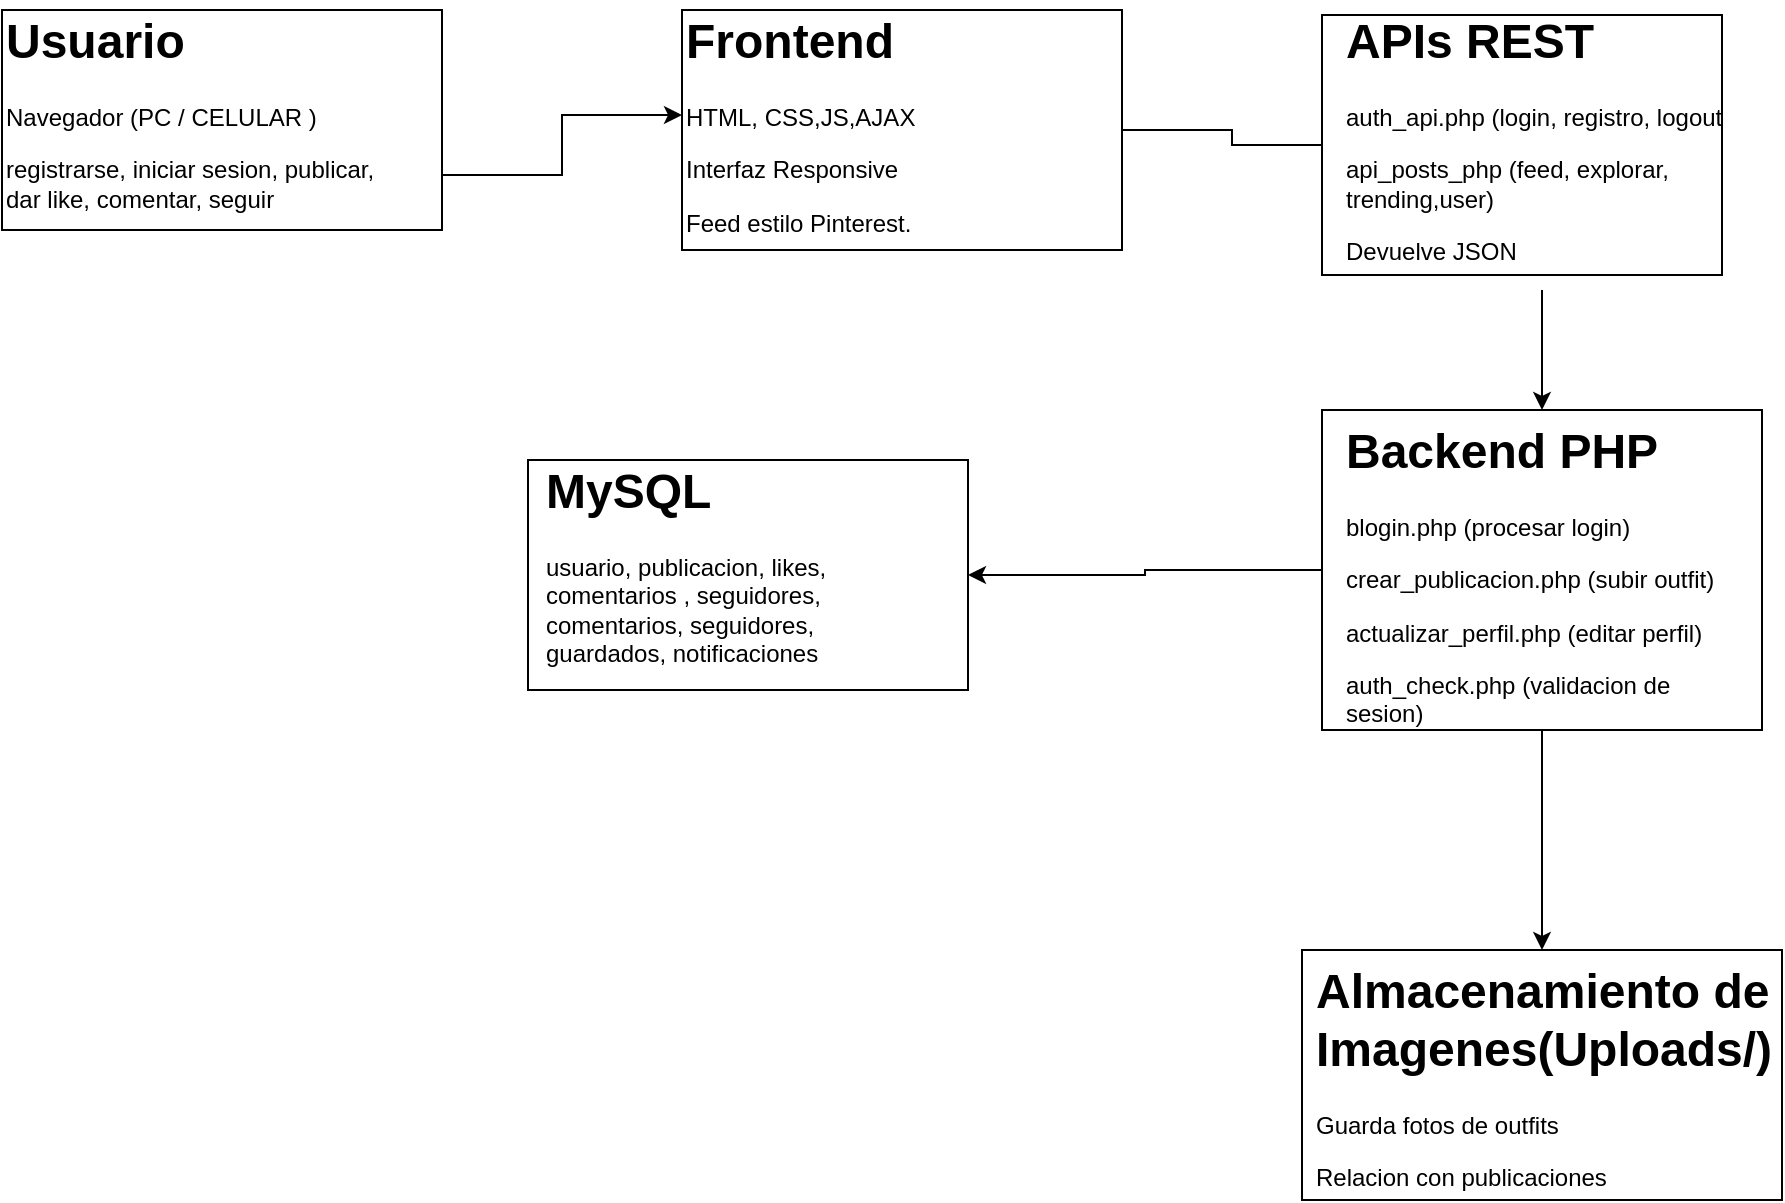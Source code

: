 <mxfile version="28.2.5">
  <diagram name="Página-1" id="A0YmeqMfOM-dBmphiVGb">
    <mxGraphModel dx="1216" dy="671" grid="1" gridSize="10" guides="1" tooltips="1" connect="1" arrows="1" fold="1" page="1" pageScale="1" pageWidth="827" pageHeight="1169" math="0" shadow="0">
      <root>
        <mxCell id="0" />
        <mxCell id="1" parent="0" />
        <mxCell id="MJFcQJ6GB2hQAnDKke2d-32" style="edgeStyle=orthogonalEdgeStyle;rounded=0;orthogonalLoop=1;jettySize=auto;html=1;exitX=1;exitY=0.75;exitDx=0;exitDy=0;entryX=0;entryY=0.5;entryDx=0;entryDy=0;" edge="1" parent="1" source="MJFcQJ6GB2hQAnDKke2d-12" target="MJFcQJ6GB2hQAnDKke2d-17">
          <mxGeometry relative="1" as="geometry" />
        </mxCell>
        <mxCell id="MJFcQJ6GB2hQAnDKke2d-12" value="" style="rounded=0;whiteSpace=wrap;html=1;" vertex="1" parent="1">
          <mxGeometry x="40" y="40" width="220" height="110" as="geometry" />
        </mxCell>
        <mxCell id="MJFcQJ6GB2hQAnDKke2d-15" value="&lt;h1 style=&quot;margin-top: 0px;&quot;&gt;Usuario&lt;/h1&gt;&lt;p&gt;Navegador (PC / CELULAR )&lt;/p&gt;&lt;p&gt;registrarse, iniciar sesion, publicar, dar like, comentar, seguir&lt;/p&gt;" style="text;html=1;whiteSpace=wrap;overflow=hidden;rounded=0;" vertex="1" parent="1">
          <mxGeometry x="40" y="35" width="190" height="120" as="geometry" />
        </mxCell>
        <mxCell id="MJFcQJ6GB2hQAnDKke2d-33" style="edgeStyle=orthogonalEdgeStyle;rounded=0;orthogonalLoop=1;jettySize=auto;html=1;exitX=1;exitY=0.5;exitDx=0;exitDy=0;entryX=0;entryY=0.5;entryDx=0;entryDy=0;" edge="1" parent="1" source="MJFcQJ6GB2hQAnDKke2d-16" target="MJFcQJ6GB2hQAnDKke2d-21">
          <mxGeometry relative="1" as="geometry" />
        </mxCell>
        <mxCell id="MJFcQJ6GB2hQAnDKke2d-16" value="" style="rounded=0;whiteSpace=wrap;html=1;" vertex="1" parent="1">
          <mxGeometry x="380" y="40" width="220" height="120" as="geometry" />
        </mxCell>
        <mxCell id="MJFcQJ6GB2hQAnDKke2d-17" value="&lt;h1 style=&quot;margin-top: 0px;&quot;&gt;Frontend&lt;/h1&gt;&lt;p&gt;HTML, CSS,JS,AJAX&lt;/p&gt;&lt;p&gt;Interfaz Responsive&lt;/p&gt;&lt;p&gt;Feed estilo Pinterest.&lt;/p&gt;" style="text;html=1;whiteSpace=wrap;overflow=hidden;rounded=0;" vertex="1" parent="1">
          <mxGeometry x="380" y="35" width="195" height="115" as="geometry" />
        </mxCell>
        <mxCell id="MJFcQJ6GB2hQAnDKke2d-19" value="" style="rounded=0;whiteSpace=wrap;html=1;" vertex="1" parent="1">
          <mxGeometry x="700" y="42.5" width="200" height="130" as="geometry" />
        </mxCell>
        <mxCell id="MJFcQJ6GB2hQAnDKke2d-25" style="edgeStyle=orthogonalEdgeStyle;rounded=0;orthogonalLoop=1;jettySize=auto;html=1;exitX=0.5;exitY=1;exitDx=0;exitDy=0;" edge="1" parent="1" source="MJFcQJ6GB2hQAnDKke2d-21" target="MJFcQJ6GB2hQAnDKke2d-23">
          <mxGeometry relative="1" as="geometry" />
        </mxCell>
        <mxCell id="MJFcQJ6GB2hQAnDKke2d-21" value="&lt;h1 style=&quot;margin-top: 0px;&quot;&gt;APIs REST&lt;/h1&gt;&lt;p&gt;auth_api.php (login, registro, logout&lt;/p&gt;&lt;p&gt;api_posts_php (feed, explorar, trending,user)&lt;/p&gt;&lt;p&gt;Devuelve JSON&lt;/p&gt;&lt;p&gt;&lt;br&gt;&lt;/p&gt;" style="text;html=1;whiteSpace=wrap;overflow=hidden;rounded=0;" vertex="1" parent="1">
          <mxGeometry x="710" y="35" width="200" height="145" as="geometry" />
        </mxCell>
        <mxCell id="MJFcQJ6GB2hQAnDKke2d-34" style="edgeStyle=orthogonalEdgeStyle;rounded=0;orthogonalLoop=1;jettySize=auto;html=1;exitX=0;exitY=0.5;exitDx=0;exitDy=0;entryX=1;entryY=0.5;entryDx=0;entryDy=0;" edge="1" parent="1" source="MJFcQJ6GB2hQAnDKke2d-22" target="MJFcQJ6GB2hQAnDKke2d-24">
          <mxGeometry relative="1" as="geometry" />
        </mxCell>
        <mxCell id="MJFcQJ6GB2hQAnDKke2d-22" value="" style="rounded=0;whiteSpace=wrap;html=1;" vertex="1" parent="1">
          <mxGeometry x="700" y="240" width="220" height="160" as="geometry" />
        </mxCell>
        <mxCell id="MJFcQJ6GB2hQAnDKke2d-30" style="edgeStyle=orthogonalEdgeStyle;rounded=0;orthogonalLoop=1;jettySize=auto;html=1;exitX=0.5;exitY=1;exitDx=0;exitDy=0;" edge="1" parent="1" source="MJFcQJ6GB2hQAnDKke2d-23" target="MJFcQJ6GB2hQAnDKke2d-28">
          <mxGeometry relative="1" as="geometry" />
        </mxCell>
        <mxCell id="MJFcQJ6GB2hQAnDKke2d-23" value="&lt;h1 style=&quot;margin-top: 0px;&quot;&gt;Backend PHP&lt;/h1&gt;&lt;p&gt;blogin.php (procesar login)&lt;/p&gt;&lt;p&gt;crear_publicacion.php (subir outfit)&lt;/p&gt;&lt;p&gt;actualizar_perfil.php (editar perfil)&lt;/p&gt;&lt;p&gt;auth_check.php (validacion de sesion)&lt;/p&gt;&lt;p&gt;&lt;br&gt;&lt;/p&gt;" style="text;html=1;whiteSpace=wrap;overflow=hidden;rounded=0;" vertex="1" parent="1">
          <mxGeometry x="710" y="240" width="200" height="160" as="geometry" />
        </mxCell>
        <mxCell id="MJFcQJ6GB2hQAnDKke2d-24" value="" style="rounded=0;whiteSpace=wrap;html=1;" vertex="1" parent="1">
          <mxGeometry x="303" y="265" width="220" height="115" as="geometry" />
        </mxCell>
        <mxCell id="MJFcQJ6GB2hQAnDKke2d-26" value="&lt;h1 style=&quot;margin-top: 0px;&quot;&gt;MySQL&lt;/h1&gt;&lt;p&gt;usuario, publicacion,&amp;nbsp;&lt;span style=&quot;background-color: transparent; color: light-dark(rgb(0, 0, 0), rgb(255, 255, 255));&quot;&gt;likes, comentarios , seguidores, comentarios, seguidores, guardados, notificaciones&lt;/span&gt;&lt;/p&gt;" style="text;html=1;whiteSpace=wrap;overflow=hidden;rounded=0;" vertex="1" parent="1">
          <mxGeometry x="310" y="260" width="180" height="120" as="geometry" />
        </mxCell>
        <mxCell id="MJFcQJ6GB2hQAnDKke2d-27" value="" style="rounded=0;whiteSpace=wrap;html=1;" vertex="1" parent="1">
          <mxGeometry x="690" y="510" width="240" height="125" as="geometry" />
        </mxCell>
        <mxCell id="MJFcQJ6GB2hQAnDKke2d-28" value="&lt;h1 style=&quot;margin-top: 0px;&quot;&gt;Almacenamiento de Imagenes(Uploads/)&lt;/h1&gt;&lt;p&gt;Guarda fotos de outfits&lt;/p&gt;&lt;p&gt;Relacion con publicaciones&lt;/p&gt;" style="text;html=1;whiteSpace=wrap;overflow=hidden;rounded=0;" vertex="1" parent="1">
          <mxGeometry x="695" y="510" width="230" height="120" as="geometry" />
        </mxCell>
      </root>
    </mxGraphModel>
  </diagram>
</mxfile>
